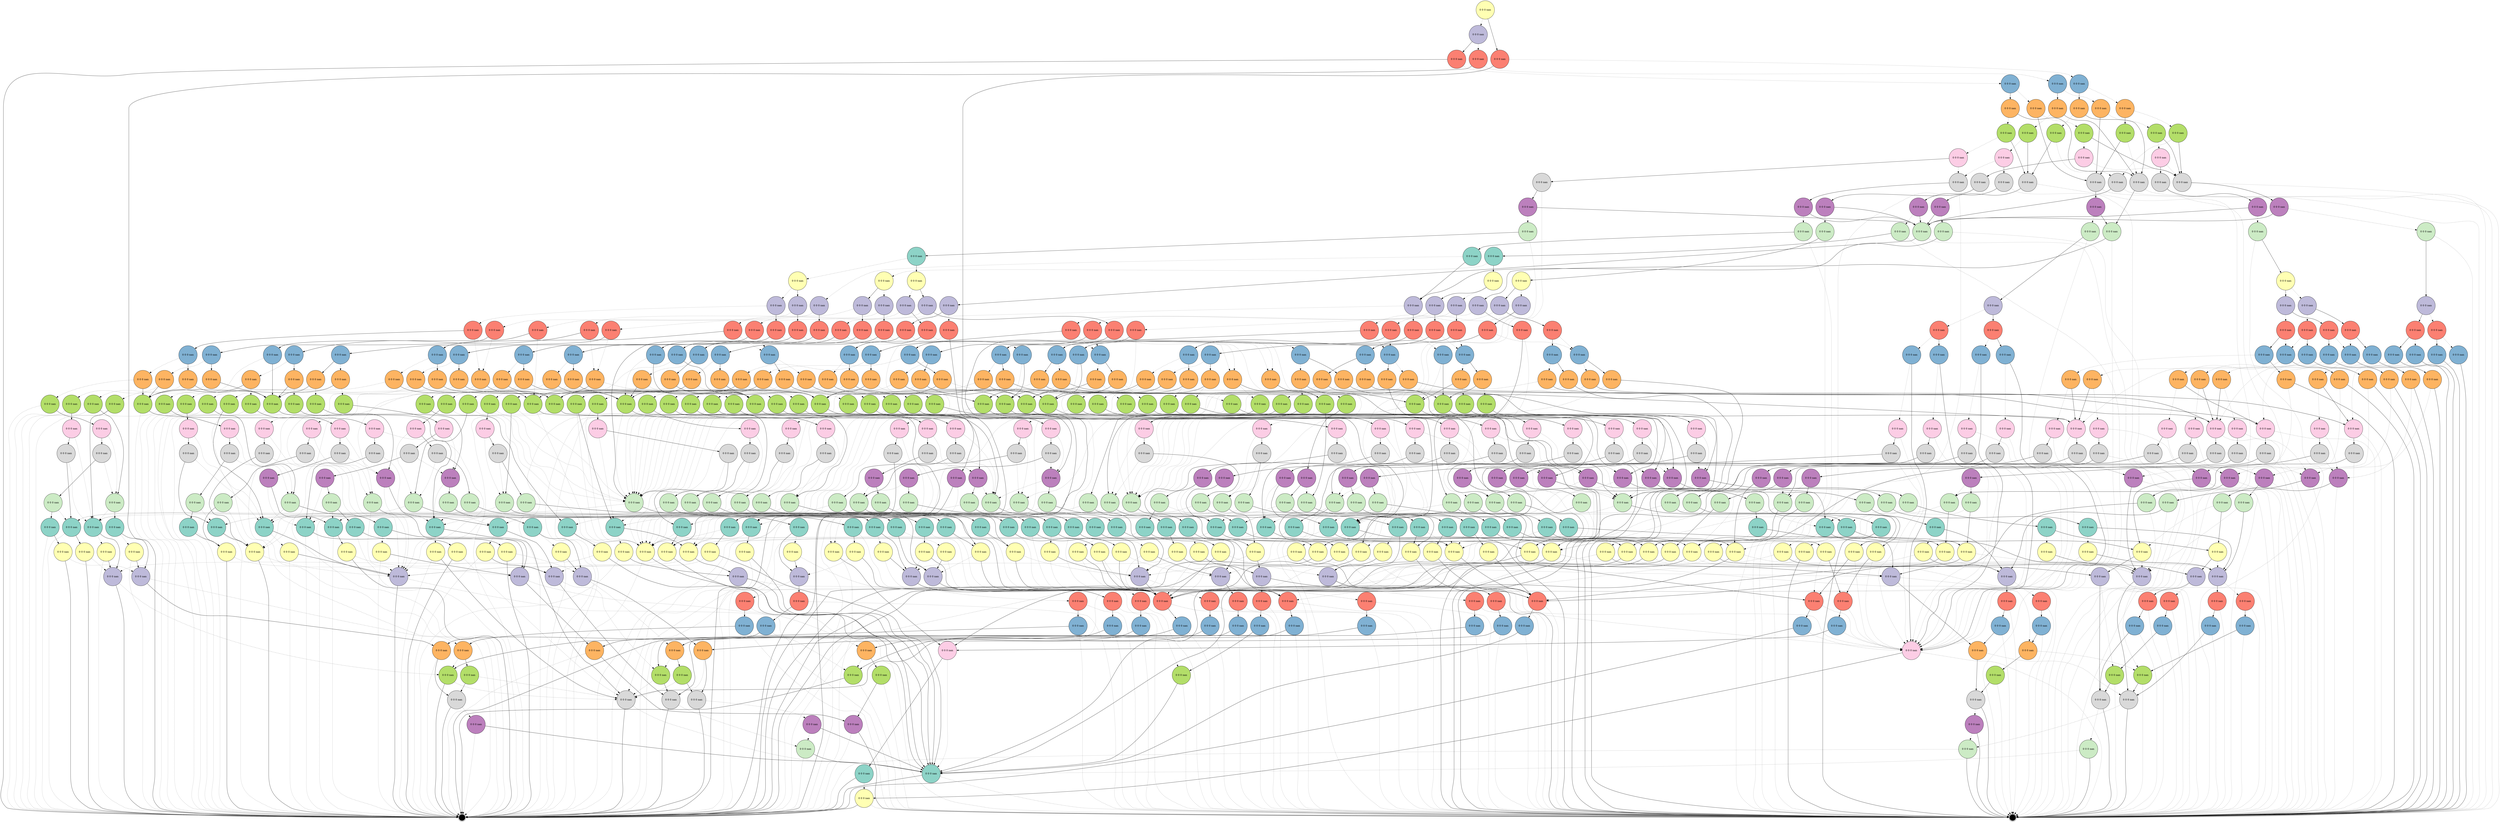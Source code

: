 digraph "" {
		node [colorscheme=set312,
		label="\N",
		shape=circle,
		style=filled
		];
{
graph [rank=same];
350718	[fillcolor=2, label="0 0 0 nan", rank=1];
}
{
graph [rank=same];
350717	[fillcolor=3, label="0 0 0 nan", rank=2];
}
{
graph [rank=same];
350716	[fillcolor=4, label="0 0 0 nan", rank=3];
350142	[fillcolor=4, label="0 0 0 nan", rank=3];
350424	[fillcolor=4, label="0 0 0 nan", rank=3];
}
{
graph [rank=same];
350141	[fillcolor=5, label="0 0 0 nan", rank=4];
350715	[fillcolor=5, label="0 0 0 nan", rank=4];
350423	[fillcolor=5, label="0 0 0 nan", rank=4];
}
{
graph [rank=same];
350714	[fillcolor=6, label="0 0 0 nan", rank=5];
350140	[fillcolor=6, label="0 0 0 nan", rank=5];
350371	[fillcolor=6, label="0 0 0 nan", rank=5];
350093	[fillcolor=6, label="0 0 0 nan", rank=5];
350422	[fillcolor=6, label="0 0 0 nan", rank=5];
350651	[fillcolor=6, label="0 0 0 nan", rank=5];
}
{
graph [rank=same];
350139	[fillcolor=7, label="0 0 0 nan", rank=6];
350092	[fillcolor=7, label="0 0 0 nan", rank=6];
350421	[fillcolor=7, label="0 0 0 nan", rank=6];
350118	[fillcolor=7, label="0 0 0 nan", rank=6];
350650	[fillcolor=7, label="0 0 0 nan", rank=6];
350370	[fillcolor=7, label="0 0 0 nan", rank=6];
350713	[fillcolor=7, label="0 0 0 nan", rank=6];
}
{
graph [rank=same];
350649	[fillcolor=8, label="0 0 0 nan", rank=7];
350420	[fillcolor=8, label="0 0 0 nan", rank=7];
350369	[fillcolor=8, label="0 0 0 nan", rank=7];
350712	[fillcolor=8, label="0 0 0 nan", rank=7];
}
{
graph [rank=same];
350037	[fillcolor=9, label="0 0 0 nan", rank=8];
350368	[fillcolor=9, label="0 0 0 nan", rank=8];
350711	[fillcolor=9, label="0 0 0 nan", rank=8];
350138	[fillcolor=9, label="0 0 0 nan", rank=8];
350117	[fillcolor=9, label="0 0 0 nan", rank=8];
350091	[fillcolor=9, label="0 0 0 nan", rank=8];
350090	[fillcolor=9, label="0 0 0 nan", rank=8];
350648	[fillcolor=9, label="0 0 0 nan", rank=8];
350359	[fillcolor=9, label="0 0 0 nan", rank=8];
350419	[fillcolor=9, label="0 0 0 nan", rank=8];
}
{
graph [rank=same];
350710	[fillcolor=10, label="0 0 0 nan", rank=9];
350367	[fillcolor=10, label="0 0 0 nan", rank=9];
350116	[fillcolor=10, label="0 0 0 nan", rank=9];
350647	[fillcolor=10, label="0 0 0 nan", rank=9];
350358	[fillcolor=10, label="0 0 0 nan", rank=9];
350418	[fillcolor=10, label="0 0 0 nan", rank=9];
350137	[fillcolor=10, label="0 0 0 nan", rank=9];
350089	[fillcolor=10, label="0 0 0 nan", rank=9];
}
{
graph [rank=same];
350357	[fillcolor=11, label="0 0 0 nan", rank=10];
350646	[fillcolor=11, label="0 0 0 nan", rank=10];
350136	[fillcolor=11, label="0 0 0 nan", rank=10];
350709	[fillcolor=11, label="0 0 0 nan", rank=10];
350417	[fillcolor=11, label="0 0 0 nan", rank=10];
350115	[fillcolor=11, label="0 0 0 nan", rank=10];
350049	[fillcolor=11, label="0 0 0 nan", rank=10];
350036	[fillcolor=11, label="0 0 0 nan", rank=10];
350366	[fillcolor=11, label="0 0 0 nan", rank=10];
350088	[fillcolor=11, label="0 0 0 nan", rank=10];
}
{
graph [rank=same];
350645	[fillcolor=1, label="0 0 0 nan", rank=11];
350356	[fillcolor=1, label="0 0 0 nan", rank=11];
350365	[fillcolor=1, label="0 0 0 nan", rank=11];
}
{
graph [rank=same];
350245	[fillcolor=2, label="0 0 0 nan", rank=12];
350708	[fillcolor=2, label="0 0 0 nan", rank=12];
350548	[fillcolor=2, label="0 0 0 nan", rank=12];
350644	[fillcolor=2, label="0 0 0 nan", rank=12];
350355	[fillcolor=2, label="0 0 0 nan", rank=12];
350416	[fillcolor=2, label="0 0 0 nan", rank=12];
}
{
graph [rank=same];
350048	[fillcolor=3, label="0 0 0 nan", rank=13];
350415	[fillcolor=3, label="0 0 0 nan", rank=13];
350503	[fillcolor=3, label="0 0 0 nan", rank=13];
350205	[fillcolor=3, label="0 0 0 nan", rank=13];
350707	[fillcolor=3, label="0 0 0 nan", rank=13];
350114	[fillcolor=3, label="0 0 0 nan", rank=13];
350135	[fillcolor=3, label="0 0 0 nan", rank=13];
350035	[fillcolor=3, label="0 0 0 nan", rank=13];
350398	[fillcolor=3, label="0 0 0 nan", rank=13];
350364	[fillcolor=3, label="0 0 0 nan", rank=13];
350643	[fillcolor=3, label="0 0 0 nan", rank=13];
350686	[fillcolor=3, label="0 0 0 nan", rank=13];
350244	[fillcolor=3, label="0 0 0 nan", rank=13];
350547	[fillcolor=3, label="0 0 0 nan", rank=13];
350599	[fillcolor=3, label="0 0 0 nan", rank=13];
350087	[fillcolor=3, label="0 0 0 nan", rank=13];
350314	[fillcolor=3, label="0 0 0 nan", rank=13];
350354	[fillcolor=3, label="0 0 0 nan", rank=13];
}
{
graph [rank=same];
350529	[fillcolor=4, label="0 0 0 nan", rank=14];
350598	[fillcolor=4, label="0 0 0 nan", rank=14];
350685	[fillcolor=4, label="0 0 0 nan", rank=14];
350047	[fillcolor=4, label="0 0 0 nan", rank=14];
350034	[fillcolor=4, label="0 0 0 nan", rank=14];
350361	[fillcolor=4, label="0 0 0 nan", rank=14];
350353	[fillcolor=4, label="0 0 0 nan", rank=14];
350113	[fillcolor=4, label="0 0 0 nan", rank=14];
350046	[fillcolor=4, label="0 0 0 nan", rank=14];
350134	[fillcolor=4, label="0 0 0 nan", rank=14];
350313	[fillcolor=4, label="0 0 0 nan", rank=14];
350127	[fillcolor=4, label="0 0 0 nan", rank=14];
350033	[fillcolor=4, label="0 0 0 nan", rank=14];
350642	[fillcolor=4, label="0 0 0 nan", rank=14];
350406	[fillcolor=4, label="0 0 0 nan", rank=14];
350189	[fillcolor=4, label="0 0 0 nan", rank=14];
350204	[fillcolor=4, label="0 0 0 nan", rank=14];
350625	[fillcolor=4, label="0 0 0 nan", rank=14];
350483	[fillcolor=4, label="0 0 0 nan", rank=14];
350414	[fillcolor=4, label="0 0 0 nan", rank=14];
350696	[fillcolor=4, label="0 0 0 nan", rank=14];
350706	[fillcolor=4, label="0 0 0 nan", rank=14];
350546	[fillcolor=4, label="0 0 0 nan", rank=14];
350670	[fillcolor=4, label="0 0 0 nan", rank=14];
350502	[fillcolor=4, label="0 0 0 nan", rank=14];
350585	[fillcolor=4, label="0 0 0 nan", rank=14];
350397	[fillcolor=4, label="0 0 0 nan", rank=14];
350298	[fillcolor=4, label="0 0 0 nan", rank=14];
350243	[fillcolor=4, label="0 0 0 nan", rank=14];
350363	[fillcolor=4, label="0 0 0 nan", rank=14];
350075	[fillcolor=4, label="0 0 0 nan", rank=14];
350228	[fillcolor=4, label="0 0 0 nan", rank=14];
350338	[fillcolor=4, label="0 0 0 nan", rank=14];
350386	[fillcolor=4, label="0 0 0 nan", rank=14];
350106	[fillcolor=4, label="0 0 0 nan", rank=14];
350086	[fillcolor=4, label="0 0 0 nan", rank=14];
}
{
graph [rank=same];
350203	[fillcolor=5, label="0 0 0 nan", rank=15];
350641	[fillcolor=5, label="0 0 0 nan", rank=15];
350242	[fillcolor=5, label="0 0 0 nan", rank=15];
350378	[fillcolor=5, label="0 0 0 nan", rank=15];
350396	[fillcolor=5, label="0 0 0 nan", rank=15];
350385	[fillcolor=5, label="0 0 0 nan", rank=15];
350669	[fillcolor=5, label="0 0 0 nan", rank=15];
350112	[fillcolor=5, label="0 0 0 nan", rank=15];
350196	[fillcolor=5, label="0 0 0 nan", rank=15];
350452	[fillcolor=5, label="0 0 0 nan", rank=15];
350705	[fillcolor=5, label="0 0 0 nan", rank=15];
350677	[fillcolor=5, label="0 0 0 nan", rank=15];
350085	[fillcolor=5, label="0 0 0 nan", rank=15];
350188	[fillcolor=5, label="0 0 0 nan", rank=15];
350594	[fillcolor=5, label="0 0 0 nan", rank=15];
350309	[fillcolor=5, label="0 0 0 nan", rank=15];
350122	[fillcolor=5, label="0 0 0 nan", rank=15];
350130	[fillcolor=5, label="0 0 0 nan", rank=15];
350080	[fillcolor=5, label="0 0 0 nan", rank=15];
350501	[fillcolor=5, label="0 0 0 nan", rank=15];
350133	[fillcolor=5, label="0 0 0 nan", rank=15];
350284	[fillcolor=5, label="0 0 0 nan", rank=15];
350360	[fillcolor=5, label="0 0 0 nan", rank=15];
350413	[fillcolor=5, label="0 0 0 nan", rank=15];
350684	[fillcolor=5, label="0 0 0 nan", rank=15];
350362	[fillcolor=5, label="0 0 0 nan", rank=15];
350660	[fillcolor=5, label="0 0 0 nan", rank=15];
350391	[fillcolor=5, label="0 0 0 nan", rank=15];
350227	[fillcolor=5, label="0 0 0 nan", rank=15];
350695	[fillcolor=5, label="0 0 0 nan", rank=15];
350528	[fillcolor=5, label="0 0 0 nan", rank=15];
350105	[fillcolor=5, label="0 0 0 nan", rank=15];
350576	[fillcolor=5, label="0 0 0 nan", rank=15];
350164	[fillcolor=5, label="0 0 0 nan", rank=15];
350109	[fillcolor=5, label="0 0 0 nan", rank=15];
350492	[fillcolor=5, label="0 0 0 nan", rank=15];
350126	[fillcolor=5, label="0 0 0 nan", rank=15];
350074	[fillcolor=5, label="0 0 0 nan", rank=15];
350099	[fillcolor=5, label="0 0 0 nan", rank=15];
350624	[fillcolor=5, label="0 0 0 nan", rank=15];
350337	[fillcolor=5, label="0 0 0 nan", rank=15];
350405	[fillcolor=5, label="0 0 0 nan", rank=15];
350352	[fillcolor=5, label="0 0 0 nan", rank=15];
350064	[fillcolor=5, label="0 0 0 nan", rank=15];
350482	[fillcolor=5, label="0 0 0 nan", rank=15];
350545	[fillcolor=5, label="0 0 0 nan", rank=15];
}
{
graph [rank=same];
350575	[fillcolor=6, label="0 0 0 nan", rank=16];
350219	[fillcolor=6, label="0 0 0 nan", rank=16];
350593	[fillcolor=6, label="0 0 0 nan", rank=16];
350187	[fillcolor=6, label="0 0 0 nan", rank=16];
350336	[fillcolor=6, label="0 0 0 nan", rank=16];
350191	[fillcolor=6, label="0 0 0 nan", rank=16];
350640	[fillcolor=6, label="0 0 0 nan", rank=16];
350694	[fillcolor=6, label="0 0 0 nan", rank=16];
350536	[fillcolor=6, label="0 0 0 nan", rank=16];
350588	[fillcolor=6, label="0 0 0 nan", rank=16];
350544	[fillcolor=6, label="0 0 0 nan", rank=16];
350380	[fillcolor=6, label="0 0 0 nan", rank=16];
350672	[fillcolor=6, label="0 0 0 nan", rank=16];
350195	[fillcolor=6, label="0 0 0 nan", rank=16];
350689	[fillcolor=6, label="0 0 0 nan", rank=16];
350527	[fillcolor=6, label="0 0 0 nan", rank=16];
350154	[fillcolor=6, label="0 0 0 nan", rank=16];
350597	[fillcolor=6, label="0 0 0 nan", rank=16];
350377	[fillcolor=6, label="0 0 0 nan", rank=16];
350584	[fillcolor=6, label="0 0 0 nan", rank=16];
350400	[fillcolor=6, label="0 0 0 nan", rank=16];
350441	[fillcolor=6, label="0 0 0 nan", rank=16];
350471	[fillcolor=6, label="0 0 0 nan", rank=16];
350676	[fillcolor=6, label="0 0 0 nan", rank=16];
350390	[fillcolor=6, label="0 0 0 nan", rank=16];
350404	[fillcolor=6, label="0 0 0 nan", rank=16];
350481	[fillcolor=6, label="0 0 0 nan", rank=16];
350312	[fillcolor=6, label="0 0 0 nan", rank=16];
350373	[fillcolor=6, label="0 0 0 nan", rank=16];
350163	[fillcolor=6, label="0 0 0 nan", rank=16];
350178	[fillcolor=6, label="0 0 0 nan", rank=16];
350384	[fillcolor=6, label="0 0 0 nan", rank=16];
350202	[fillcolor=6, label="0 0 0 nan", rank=16];
350266	[fillcolor=6, label="0 0 0 nan", rank=16];
350198	[fillcolor=6, label="0 0 0 nan", rank=16];
350699	[fillcolor=6, label="0 0 0 nan", rank=16];
350615	[fillcolor=6, label="0 0 0 nan", rank=16];
350668	[fillcolor=6, label="0 0 0 nan", rank=16];
350301	[fillcolor=6, label="0 0 0 nan", rank=16];
350623	[fillcolor=6, label="0 0 0 nan", rank=16];
350387	[fillcolor=6, label="0 0 0 nan", rank=16];
350565	[fillcolor=6, label="0 0 0 nan", rank=16];
350241	[fillcolor=6, label="0 0 0 nan", rank=16];
350704	[fillcolor=6, label="0 0 0 nan", rank=16];
350297	[fillcolor=6, label="0 0 0 nan", rank=16];
350491	[fillcolor=6, label="0 0 0 nan", rank=16];
350234	[fillcolor=6, label="0 0 0 nan", rank=16];
350283	[fillcolor=6, label="0 0 0 nan", rank=16];
350408	[fillcolor=6, label="0 0 0 nan", rank=16];
350329	[fillcolor=6, label="0 0 0 nan", rank=16];
350519	[fillcolor=6, label="0 0 0 nan", rank=16];
350226	[fillcolor=6, label="0 0 0 nan", rank=16];
350654	[fillcolor=6, label="0 0 0 nan", rank=16];
350500	[fillcolor=6, label="0 0 0 nan", rank=16];
350486	[fillcolor=6, label="0 0 0 nan", rank=16];
350351	[fillcolor=6, label="0 0 0 nan", rank=16];
350308	[fillcolor=6, label="0 0 0 nan", rank=16];
350344	[fillcolor=6, label="0 0 0 nan", rank=16];
350663	[fillcolor=6, label="0 0 0 nan", rank=16];
350495	[fillcolor=6, label="0 0 0 nan", rank=16];
350679	[fillcolor=6, label="0 0 0 nan", rank=16];
350659	[fillcolor=6, label="0 0 0 nan", rank=16];
350412	[fillcolor=6, label="0 0 0 nan", rank=16];
350392	[fillcolor=6, label="0 0 0 nan", rank=16];
350683	[fillcolor=6, label="0 0 0 nan", rank=16];
350451	[fillcolor=6, label="0 0 0 nan", rank=16];
350632	[fillcolor=6, label="0 0 0 nan", rank=16];
350395	[fillcolor=6, label="0 0 0 nan", rank=16];
}
{
graph [rank=same];
350225	[fillcolor=7, label="0 0 0 nan", rank=17];
350311	[fillcolor=7, label="0 0 0 nan", rank=17];
350310	[fillcolor=7, label="0 0 0 nan", rank=17];
350440	[fillcolor=7, label="0 0 0 nan", rank=17];
350639	[fillcolor=7, label="0 0 0 nan", rank=17];
350343	[fillcolor=7, label="0 0 0 nan", rank=17];
350307	[fillcolor=7, label="0 0 0 nan", rank=17];
350063	[fillcolor=7, label="0 0 0 nan", rank=17];
350574	[fillcolor=7, label="0 0 0 nan", rank=17];
350470	[fillcolor=7, label="0 0 0 nan", rank=17];
350328	[fillcolor=7, label="0 0 0 nan", rank=17];
350587	[fillcolor=7, label="0 0 0 nan", rank=17];
350197	[fillcolor=7, label="0 0 0 nan", rank=17];
350081	[fillcolor=7, label="0 0 0 nan", rank=17];
350335	[fillcolor=7, label="0 0 0 nan", rank=17];
350073	[fillcolor=7, label="0 0 0 nan", rank=17];
350201	[fillcolor=7, label="0 0 0 nan", rank=17];
350480	[fillcolor=7, label="0 0 0 nan", rank=17];
350622	[fillcolor=7, label="0 0 0 nan", rank=17];
350596	[fillcolor=7, label="0 0 0 nan", rank=17];
350494	[fillcolor=7, label="0 0 0 nan", rank=17];
350290	[fillcolor=7, label="0 0 0 nan", rank=17];
350218	[fillcolor=7, label="0 0 0 nan", rank=17];
350296	[fillcolor=7, label="0 0 0 nan", rank=17];
350631	[fillcolor=7, label="0 0 0 nan", rank=17];
350065	[fillcolor=7, label="0 0 0 nan", rank=17];
350350	[fillcolor=7, label="0 0 0 nan", rank=17];
350190	[fillcolor=7, label="0 0 0 nan", rank=17];
350254	[fillcolor=7, label="0 0 0 nan", rank=17];
350299	[fillcolor=7, label="0 0 0 nan", rank=17];
350084	[fillcolor=7, label="0 0 0 nan", rank=17];
350076	[fillcolor=7, label="0 0 0 nan", rank=17];
350518	[fillcolor=7, label="0 0 0 nan", rank=17];
350499	[fillcolor=7, label="0 0 0 nan", rank=17];
350583	[fillcolor=7, label="0 0 0 nan", rank=17];
350233	[fillcolor=7, label="0 0 0 nan", rank=17];
350055	[fillcolor=7, label="0 0 0 nan", rank=17];
350079	[fillcolor=7, label="0 0 0 nan", rank=17];
350162	[fillcolor=7, label="0 0 0 nan", rank=17];
350490	[fillcolor=7, label="0 0 0 nan", rank=17];
350592	[fillcolor=7, label="0 0 0 nan", rank=17];
350564	[fillcolor=7, label="0 0 0 nan", rank=17];
350304	[fillcolor=7, label="0 0 0 nan", rank=17];
350194	[fillcolor=7, label="0 0 0 nan", rank=17];
350282	[fillcolor=7, label="0 0 0 nan", rank=17];
350485	[fillcolor=7, label="0 0 0 nan", rank=17];
350153	[fillcolor=7, label="0 0 0 nan", rank=17];
350614	[fillcolor=7, label="0 0 0 nan", rank=17];
350186	[fillcolor=7, label="0 0 0 nan", rank=17];
350543	[fillcolor=7, label="0 0 0 nan", rank=17];
350240	[fillcolor=7, label="0 0 0 nan", rank=17];
350177	[fillcolor=7, label="0 0 0 nan", rank=17];
350535	[fillcolor=7, label="0 0 0 nan", rank=17];
350265	[fillcolor=7, label="0 0 0 nan", rank=17];
350450	[fillcolor=7, label="0 0 0 nan", rank=17];
350300	[fillcolor=7, label="0 0 0 nan", rank=17];
350274	[fillcolor=7, label="0 0 0 nan", rank=17];
350526	[fillcolor=7, label="0 0 0 nan", rank=17];
}
{
graph [rank=same];
350693	[fillcolor=8, label="0 0 0 nan", rank=18];
350078	[fillcolor=8, label="0 0 0 nan", rank=18];
350621	[fillcolor=8, label="0 0 0 nan", rank=18];
350281	[fillcolor=8, label="0 0 0 nan", rank=18];
350306	[fillcolor=8, label="0 0 0 nan", rank=18];
350108	[fillcolor=8, label="0 0 0 nan", rank=18];
350161	[fillcolor=8, label="0 0 0 nan", rank=18];
350703	[fillcolor=8, label="0 0 0 nan", rank=18];
350098	[fillcolor=8, label="0 0 0 nan", rank=18];
350083	[fillcolor=8, label="0 0 0 nan", rank=18];
350239	[fillcolor=8, label="0 0 0 nan", rank=18];
350498	[fillcolor=8, label="0 0 0 nan", rank=18];
350479	[fillcolor=8, label="0 0 0 nan", rank=18];
350121	[fillcolor=8, label="0 0 0 nan", rank=18];
350200	[fillcolor=8, label="0 0 0 nan", rank=18];
350411	[fillcolor=8, label="0 0 0 nan", rank=18];
350667	[fillcolor=8, label="0 0 0 nan", rank=18];
350273	[fillcolor=8, label="0 0 0 nan", rank=18];
350334	[fillcolor=8, label="0 0 0 nan", rank=18];
350132	[fillcolor=8, label="0 0 0 nan", rank=18];
350525	[fillcolor=8, label="0 0 0 nan", rank=18];
350193	[fillcolor=8, label="0 0 0 nan", rank=18];
350675	[fillcolor=8, label="0 0 0 nan", rank=18];
350062	[fillcolor=8, label="0 0 0 nan", rank=18];
350682	[fillcolor=8, label="0 0 0 nan", rank=18];
350129	[fillcolor=8, label="0 0 0 nan", rank=18];
350072	[fillcolor=8, label="0 0 0 nan", rank=18];
350224	[fillcolor=8, label="0 0 0 nan", rank=18];
350349	[fillcolor=8, label="0 0 0 nan", rank=18];
350389	[fillcolor=8, label="0 0 0 nan", rank=18];
350638	[fillcolor=8, label="0 0 0 nan", rank=18];
350125	[fillcolor=8, label="0 0 0 nan", rank=18];
350394	[fillcolor=8, label="0 0 0 nan", rank=18];
350376	[fillcolor=8, label="0 0 0 nan", rank=18];
350185	[fillcolor=8, label="0 0 0 nan", rank=18];
350303	[fillcolor=8, label="0 0 0 nan", rank=18];
350403	[fillcolor=8, label="0 0 0 nan", rank=18];
350489	[fillcolor=8, label="0 0 0 nan", rank=18];
350542	[fillcolor=8, label="0 0 0 nan", rank=18];
350383	[fillcolor=8, label="0 0 0 nan", rank=18];
350591	[fillcolor=8, label="0 0 0 nan", rank=18];
350104	[fillcolor=8, label="0 0 0 nan", rank=18];
350658	[fillcolor=8, label="0 0 0 nan", rank=18];
350573	[fillcolor=8, label="0 0 0 nan", rank=18];
350111	[fillcolor=8, label="0 0 0 nan", rank=18];
350449	[fillcolor=8, label="0 0 0 nan", rank=18];
}
{
graph [rank=same];
350184	[fillcolor=9, label="0 0 0 nan", rank=19];
350272	[fillcolor=9, label="0 0 0 nan", rank=19];
350071	[fillcolor=9, label="0 0 0 nan", rank=19];
350082	[fillcolor=9, label="0 0 0 nan", rank=19];
350192	[fillcolor=9, label="0 0 0 nan", rank=19];
350702	[fillcolor=9, label="0 0 0 nan", rank=19];
350223	[fillcolor=9, label="0 0 0 nan", rank=19];
350674	[fillcolor=9, label="0 0 0 nan", rank=19];
350388	[fillcolor=9, label="0 0 0 nan", rank=19];
350238	[fillcolor=9, label="0 0 0 nan", rank=19];
350077	[fillcolor=9, label="0 0 0 nan", rank=19];
350333	[fillcolor=9, label="0 0 0 nan", rank=19];
350131	[fillcolor=9, label="0 0 0 nan", rank=19];
350402	[fillcolor=9, label="0 0 0 nan", rank=19];
350382	[fillcolor=9, label="0 0 0 nan", rank=19];
350541	[fillcolor=9, label="0 0 0 nan", rank=19];
350103	[fillcolor=9, label="0 0 0 nan", rank=19];
350302	[fillcolor=9, label="0 0 0 nan", rank=19];
350061	[fillcolor=9, label="0 0 0 nan", rank=19];
350107	[fillcolor=9, label="0 0 0 nan", rank=19];
350410	[fillcolor=9, label="0 0 0 nan", rank=19];
350305	[fillcolor=9, label="0 0 0 nan", rank=19];
350448	[fillcolor=9, label="0 0 0 nan", rank=19];
350692	[fillcolor=9, label="0 0 0 nan", rank=19];
350199	[fillcolor=9, label="0 0 0 nan", rank=19];
350124	[fillcolor=9, label="0 0 0 nan", rank=19];
350393	[fillcolor=9, label="0 0 0 nan", rank=19];
350524	[fillcolor=9, label="0 0 0 nan", rank=19];
350097	[fillcolor=9, label="0 0 0 nan", rank=19];
350681	[fillcolor=9, label="0 0 0 nan", rank=19];
350375	[fillcolor=9, label="0 0 0 nan", rank=19];
350488	[fillcolor=9, label="0 0 0 nan", rank=19];
350128	[fillcolor=9, label="0 0 0 nan", rank=19];
350657	[fillcolor=9, label="0 0 0 nan", rank=19];
350572	[fillcolor=9, label="0 0 0 nan", rank=19];
350160	[fillcolor=9, label="0 0 0 nan", rank=19];
350620	[fillcolor=9, label="0 0 0 nan", rank=19];
350497	[fillcolor=9, label="0 0 0 nan", rank=19];
350590	[fillcolor=9, label="0 0 0 nan", rank=19];
350666	[fillcolor=9, label="0 0 0 nan", rank=19];
350348	[fillcolor=9, label="0 0 0 nan", rank=19];
350110	[fillcolor=9, label="0 0 0 nan", rank=19];
350280	[fillcolor=9, label="0 0 0 nan", rank=19];
350637	[fillcolor=9, label="0 0 0 nan", rank=19];
350120	[fillcolor=9, label="0 0 0 nan", rank=19];
350478	[fillcolor=9, label="0 0 0 nan", rank=19];
}
{
graph [rank=same];
350653	[fillcolor=10, label="0 0 0 nan", rank=20];
350678	[fillcolor=10, label="0 0 0 nan", rank=20];
350534	[fillcolor=10, label="0 0 0 nan", rank=20];
350582	[fillcolor=10, label="0 0 0 nan", rank=20];
350662	[fillcolor=10, label="0 0 0 nan", rank=20];
350656	[fillcolor=10, label="0 0 0 nan", rank=20];
350586	[fillcolor=10, label="0 0 0 nan", rank=20];
350688	[fillcolor=10, label="0 0 0 nan", rank=20];
350595	[fillcolor=10, label="0 0 0 nan", rank=20];
350630	[fillcolor=10, label="0 0 0 nan", rank=20];
350487	[fillcolor=10, label="0 0 0 nan", rank=20];
350571	[fillcolor=10, label="0 0 0 nan", rank=20];
350540	[fillcolor=10, label="0 0 0 nan", rank=20];
350484	[fillcolor=10, label="0 0 0 nan", rank=20];
350698	[fillcolor=10, label="0 0 0 nan", rank=20];
350493	[fillcolor=10, label="0 0 0 nan", rank=20];
350665	[fillcolor=10, label="0 0 0 nan", rank=20];
350613	[fillcolor=10, label="0 0 0 nan", rank=20];
350523	[fillcolor=10, label="0 0 0 nan", rank=20];
350447	[fillcolor=10, label="0 0 0 nan", rank=20];
350477	[fillcolor=10, label="0 0 0 nan", rank=20];
350563	[fillcolor=10, label="0 0 0 nan", rank=20];
350673	[fillcolor=10, label="0 0 0 nan", rank=20];
350671	[fillcolor=10, label="0 0 0 nan", rank=20];
350517	[fillcolor=10, label="0 0 0 nan", rank=20];
350469	[fillcolor=10, label="0 0 0 nan", rank=20];
350439	[fillcolor=10, label="0 0 0 nan", rank=20];
350636	[fillcolor=10, label="0 0 0 nan", rank=20];
350680	[fillcolor=10, label="0 0 0 nan", rank=20];
350701	[fillcolor=10, label="0 0 0 nan", rank=20];
350496	[fillcolor=10, label="0 0 0 nan", rank=20];
350589	[fillcolor=10, label="0 0 0 nan", rank=20];
350619	[fillcolor=10, label="0 0 0 nan", rank=20];
350691	[fillcolor=10, label="0 0 0 nan", rank=20];
}
{
graph [rank=same];
350468	[fillcolor=11, label="0 0 0 nan", rank=21];
350407	[fillcolor=11, label="0 0 0 nan", rank=21];
350697	[fillcolor=11, label="0 0 0 nan", rank=21];
350159	[fillcolor=11, label="0 0 0 nan", rank=21];
350119	[fillcolor=11, label="0 0 0 nan", rank=21];
350379	[fillcolor=11, label="0 0 0 nan", rank=21];
350271	[fillcolor=11, label="0 0 0 nan", rank=21];
350102	[fillcolor=11, label="0 0 0 nan", rank=21];
350570	[fillcolor=11, label="0 0 0 nan", rank=21];
350381	[fillcolor=11, label="0 0 0 nan", rank=21];
350374	[fillcolor=11, label="0 0 0 nan", rank=21];
350635	[fillcolor=11, label="0 0 0 nan", rank=21];
350618	[fillcolor=11, label="0 0 0 nan", rank=21];
350687	[fillcolor=11, label="0 0 0 nan", rank=21];
350096	[fillcolor=11, label="0 0 0 nan", rank=21];
350661	[fillcolor=11, label="0 0 0 nan", rank=21];
350045	[fillcolor=11, label="0 0 0 nan", rank=21];
350152	[fillcolor=11, label="0 0 0 nan", rank=21];
350446	[fillcolor=11, label="0 0 0 nan", rank=21];
350342	[fillcolor=11, label="0 0 0 nan", rank=21];
350232	[fillcolor=11, label="0 0 0 nan", rank=21];
350176	[fillcolor=11, label="0 0 0 nan", rank=21];
350409	[fillcolor=11, label="0 0 0 nan", rank=21];
350690	[fillcolor=11, label="0 0 0 nan", rank=21];
350123	[fillcolor=11, label="0 0 0 nan", rank=21];
350476	[fillcolor=11, label="0 0 0 nan", rank=21];
350237	[fillcolor=11, label="0 0 0 nan", rank=21];
350295	[fillcolor=11, label="0 0 0 nan", rank=21];
350279	[fillcolor=11, label="0 0 0 nan", rank=21];
350629	[fillcolor=11, label="0 0 0 nan", rank=21];
350054	[fillcolor=11, label="0 0 0 nan", rank=21];
350024	[fillcolor=11, label="0 0 0 nan", rank=21];
350562	[fillcolor=11, label="0 0 0 nan", rank=21];
350438	[fillcolor=11, label="0 0 0 nan", rank=21];
350183	[fillcolor=11, label="0 0 0 nan", rank=21];
350581	[fillcolor=11, label="0 0 0 nan", rank=21];
350332	[fillcolor=11, label="0 0 0 nan", rank=21];
350347	[fillcolor=11, label="0 0 0 nan", rank=21];
350070	[fillcolor=11, label="0 0 0 nan", rank=21];
350060	[fillcolor=11, label="0 0 0 nan", rank=21];
350217	[fillcolor=11, label="0 0 0 nan", rank=21];
350664	[fillcolor=11, label="0 0 0 nan", rank=21];
350222	[fillcolor=11, label="0 0 0 nan", rank=21];
350399	[fillcolor=11, label="0 0 0 nan", rank=21];
350700	[fillcolor=11, label="0 0 0 nan", rank=21];
350372	[fillcolor=11, label="0 0 0 nan", rank=21];
350612	[fillcolor=11, label="0 0 0 nan", rank=21];
350516	[fillcolor=11, label="0 0 0 nan", rank=21];
350522	[fillcolor=11, label="0 0 0 nan", rank=21];
350652	[fillcolor=11, label="0 0 0 nan", rank=21];
350264	[fillcolor=11, label="0 0 0 nan", rank=21];
350040	[fillcolor=11, label="0 0 0 nan", rank=21];
350253	[fillcolor=11, label="0 0 0 nan", rank=21];
350655	[fillcolor=11, label="0 0 0 nan", rank=21];
350401	[fillcolor=11, label="0 0 0 nan", rank=21];
350289	[fillcolor=11, label="0 0 0 nan", rank=21];
350539	[fillcolor=11, label="0 0 0 nan", rank=21];
350032	[fillcolor=11, label="0 0 0 nan", rank=21];
350327	[fillcolor=11, label="0 0 0 nan", rank=21];
350533	[fillcolor=11, label="0 0 0 nan", rank=21];
}
{
graph [rank=same];
350057	[fillcolor=1, label="0 0 0 nan", rank=22];
350252	[fillcolor=1, label="0 0 0 nan", rank=22];
350443	[fillcolor=1, label="0 0 0 nan", rank=22];
350331	[fillcolor=1, label="0 0 0 nan", rank=22];
350292	[fillcolor=1, label="0 0 0 nan", rank=22];
350463	[fillcolor=1, label="0 0 0 nan", rank=22];
350475	[fillcolor=1, label="0 0 0 nan", rank=22];
350270	[fillcolor=1, label="0 0 0 nan", rank=22];
350532	[fillcolor=1, label="0 0 0 nan", rank=22];
350067	[fillcolor=1, label="0 0 0 nan", rank=22];
350569	[fillcolor=1, label="0 0 0 nan", rank=22];
350346	[fillcolor=1, label="0 0 0 nan", rank=22];
350628	[fillcolor=1, label="0 0 0 nan", rank=22];
350341	[fillcolor=1, label="0 0 0 nan", rank=22];
350558	[fillcolor=1, label="0 0 0 nan", rank=22];
350053	[fillcolor=1, label="0 0 0 nan", rank=22];
350617	[fillcolor=1, label="0 0 0 nan", rank=22];
350634	[fillcolor=1, label="0 0 0 nan", rank=22];
350521	[fillcolor=1, label="0 0 0 nan", rank=22];
350278	[fillcolor=1, label="0 0 0 nan", rank=22];
350216	[fillcolor=1, label="0 0 0 nan", rank=22];
350561	[fillcolor=1, label="0 0 0 nan", rank=22];
350051	[fillcolor=1, label="0 0 0 nan", rank=22];
350171	[fillcolor=1, label="0 0 0 nan", rank=22];
350294	[fillcolor=1, label="0 0 0 nan", rank=22];
350326	[fillcolor=1, label="0 0 0 nan", rank=22];
350467	[fillcolor=1, label="0 0 0 nan", rank=22];
350231	[fillcolor=1, label="0 0 0 nan", rank=22];
350578	[fillcolor=1, label="0 0 0 nan", rank=22];
350221	[fillcolor=1, label="0 0 0 nan", rank=22];
350515	[fillcolor=1, label="0 0 0 nan", rank=22];
350156	[fillcolor=1, label="0 0 0 nan", rank=22];
350580	[fillcolor=1, label="0 0 0 nan", rank=22];
350151	[fillcolor=1, label="0 0 0 nan", rank=22];
350445	[fillcolor=1, label="0 0 0 nan", rank=22];
350250	[fillcolor=1, label="0 0 0 nan", rank=22];
350263	[fillcolor=1, label="0 0 0 nan", rank=22];
350180	[fillcolor=1, label="0 0 0 nan", rank=22];
350158	[fillcolor=1, label="0 0 0 nan", rank=22];
350276	[fillcolor=1, label="0 0 0 nan", rank=22];
350059	[fillcolor=1, label="0 0 0 nan", rank=22];
350286	[fillcolor=1, label="0 0 0 nan", rank=22];
350069	[fillcolor=1, label="0 0 0 nan", rank=22];
350611	[fillcolor=1, label="0 0 0 nan", rank=22];
350538	[fillcolor=1, label="0 0 0 nan", rank=22];
350288	[fillcolor=1, label="0 0 0 nan", rank=22];
350148	[fillcolor=1, label="0 0 0 nan", rank=22];
350260	[fillcolor=1, label="0 0 0 nan", rank=22];
350268	[fillcolor=1, label="0 0 0 nan", rank=22];
350567	[fillcolor=1, label="0 0 0 nan", rank=22];
350236	[fillcolor=1, label="0 0 0 nan", rank=22];
350437	[fillcolor=1, label="0 0 0 nan", rank=22];
350434	[fillcolor=1, label="0 0 0 nan", rank=22];
350175	[fillcolor=1, label="0 0 0 nan", rank=22];
350182	[fillcolor=1, label="0 0 0 nan", rank=22];
350473	[fillcolor=1, label="0 0 0 nan", rank=22];
}
{
graph [rank=same];
350251	[fillcolor=2, label="0 0 0 nan", rank=23];
350056	[fillcolor=2, label="0 0 0 nan", rank=23];
350267	[fillcolor=2, label="0 0 0 nan", rank=23];
350169	[fillcolor=2, label="0 0 0 nan", rank=23];
350616	[fillcolor=2, label="0 0 0 nan", rank=23];
350633	[fillcolor=2, label="0 0 0 nan", rank=23];
350466	[fillcolor=2, label="0 0 0 nan", rank=23];
350444	[fillcolor=2, label="0 0 0 nan", rank=23];
350155	[fillcolor=2, label="0 0 0 nan", rank=23];
350474	[fillcolor=2, label="0 0 0 nan", rank=23];
350293	[fillcolor=2, label="0 0 0 nan", rank=23];
350100	[fillcolor=2, label="0 0 0 nan", rank=23];
350531	[fillcolor=2, label="0 0 0 nan", rank=23];
350557	[fillcolor=2, label="0 0 0 nan", rank=23];
350181	[fillcolor=2, label="0 0 0 nan", rank=23];
350101	[fillcolor=2, label="0 0 0 nan", rank=23];
350610	[fillcolor=2, label="0 0 0 nan", rank=23];
350577	[fillcolor=2, label="0 0 0 nan", rank=23];
350259	[fillcolor=2, label="0 0 0 nan", rank=23];
350520	[fillcolor=2, label="0 0 0 nan", rank=23];
350287	[fillcolor=2, label="0 0 0 nan", rank=23];
350269	[fillcolor=2, label="0 0 0 nan", rank=23];
350179	[fillcolor=2, label="0 0 0 nan", rank=23];
350157	[fillcolor=2, label="0 0 0 nan", rank=23];
350052	[fillcolor=2, label="0 0 0 nan", rank=23];
350345	[fillcolor=2, label="0 0 0 nan", rank=23];
350433	[fillcolor=2, label="0 0 0 nan", rank=23];
350627	[fillcolor=2, label="0 0 0 nan", rank=23];
350170	[fillcolor=2, label="0 0 0 nan", rank=23];
350514	[fillcolor=2, label="0 0 0 nan", rank=23];
350044	[fillcolor=2, label="0 0 0 nan", rank=23];
350030	[fillcolor=2, label="0 0 0 nan", rank=23];
350043	[fillcolor=2, label="0 0 0 nan", rank=23];
350050	[fillcolor=2, label="0 0 0 nan", rank=23];
350275	[fillcolor=2, label="0 0 0 nan", rank=23];
350566	[fillcolor=2, label="0 0 0 nan", rank=23];
350579	[fillcolor=2, label="0 0 0 nan", rank=23];
350215	[fillcolor=2, label="0 0 0 nan", rank=23];
350094	[fillcolor=2, label="0 0 0 nan", rank=23];
350277	[fillcolor=2, label="0 0 0 nan", rank=23];
350150	[fillcolor=2, label="0 0 0 nan", rank=23];
350174	[fillcolor=2, label="0 0 0 nan", rank=23];
350249	[fillcolor=2, label="0 0 0 nan", rank=23];
350340	[fillcolor=2, label="0 0 0 nan", rank=23];
350173	[fillcolor=2, label="0 0 0 nan", rank=23];
350147	[fillcolor=2, label="0 0 0 nan", rank=23];
350291	[fillcolor=2, label="0 0 0 nan", rank=23];
350442	[fillcolor=2, label="0 0 0 nan", rank=23];
350462	[fillcolor=2, label="0 0 0 nan", rank=23];
350068	[fillcolor=2, label="0 0 0 nan", rank=23];
350031	[fillcolor=2, label="0 0 0 nan", rank=23];
350262	[fillcolor=2, label="0 0 0 nan", rank=23];
350472	[fillcolor=2, label="0 0 0 nan", rank=23];
350058	[fillcolor=2, label="0 0 0 nan", rank=23];
350285	[fillcolor=2, label="0 0 0 nan", rank=23];
350461	[fillcolor=2, label="0 0 0 nan", rank=23];
350220	[fillcolor=2, label="0 0 0 nan", rank=23];
350230	[fillcolor=2, label="0 0 0 nan", rank=23];
350330	[fillcolor=2, label="0 0 0 nan", rank=23];
350568	[fillcolor=2, label="0 0 0 nan", rank=23];
350066	[fillcolor=2, label="0 0 0 nan", rank=23];
350560	[fillcolor=2, label="0 0 0 nan", rank=23];
350095	[fillcolor=2, label="0 0 0 nan", rank=23];
350235	[fillcolor=2, label="0 0 0 nan", rank=23];
350537	[fillcolor=2, label="0 0 0 nan", rank=23];
350325	[fillcolor=2, label="0 0 0 nan", rank=23];
350465	[fillcolor=2, label="0 0 0 nan", rank=23];
350436	[fillcolor=2, label="0 0 0 nan", rank=23];
}
{
graph [rank=same];
350464	[fillcolor=3, label="0 0 0 nan", rank=24];
350324	[fillcolor=3, label="0 0 0 nan", rank=24];
350435	[fillcolor=3, label="0 0 0 nan", rank=24];
350168	[fillcolor=3, label="0 0 0 nan", rank=24];
350556	[fillcolor=3, label="0 0 0 nan", rank=24];
350339	[fillcolor=3, label="0 0 0 nan", rank=24];
350258	[fillcolor=3, label="0 0 0 nan", rank=24];
350214	[fillcolor=3, label="0 0 0 nan", rank=24];
350530	[fillcolor=3, label="0 0 0 nan", rank=24];
350261	[fillcolor=3, label="0 0 0 nan", rank=24];
350609	[fillcolor=3, label="0 0 0 nan", rank=24];
350149	[fillcolor=3, label="0 0 0 nan", rank=24];
350626	[fillcolor=3, label="0 0 0 nan", rank=24];
350559	[fillcolor=3, label="0 0 0 nan", rank=24];
350432	[fillcolor=3, label="0 0 0 nan", rank=24];
350229	[fillcolor=3, label="0 0 0 nan", rank=24];
350172	[fillcolor=3, label="0 0 0 nan", rank=24];
350146	[fillcolor=3, label="0 0 0 nan", rank=24];
350513	[fillcolor=3, label="0 0 0 nan", rank=24];
350460	[fillcolor=3, label="0 0 0 nan", rank=24];
}
{
graph [rank=same];
350608	[fillcolor=4, label="0 0 0 nan", rank=25];
350456	[fillcolor=4, label="0 0 0 nan", rank=25];
350552	[fillcolor=4, label="0 0 0 nan", rank=25];
350459	[fillcolor=4, label="0 0 0 nan", rank=25];
350555	[fillcolor=4, label="0 0 0 nan", rank=25];
350604	[fillcolor=4, label="0 0 0 nan", rank=25];
350145	[fillcolor=4, label="0 0 0 nan", rank=25];
350023	[fillcolor=4, label="0 0 0 nan", rank=25];
350512	[fillcolor=4, label="0 0 0 nan", rank=25];
350319	[fillcolor=4, label="0 0 0 nan", rank=25];
350508	[fillcolor=4, label="0 0 0 nan", rank=25];
350323	[fillcolor=4, label="0 0 0 nan", rank=25];
350209	[fillcolor=4, label="0 0 0 nan", rank=25];
350029	[fillcolor=4, label="0 0 0 nan", rank=25];
350042	[fillcolor=4, label="0 0 0 nan", rank=25];
350167	[fillcolor=4, label="0 0 0 nan", rank=25];
350213	[fillcolor=4, label="0 0 0 nan", rank=25];
350039	[fillcolor=4, label="0 0 0 nan", rank=25];
350428	[fillcolor=4, label="0 0 0 nan", rank=25];
350248	[fillcolor=4, label="0 0 0 nan", rank=25];
350431	[fillcolor=4, label="0 0 0 nan", rank=25];
350257	[fillcolor=4, label="0 0 0 nan", rank=25];
}
{
graph [rank=same];
350607	[fillcolor=5, label="0 0 0 nan", rank=26];
350022	[fillcolor=5, label="0 0 0 nan", rank=26];
350318	[fillcolor=5, label="0 0 0 nan", rank=26];
350554	[fillcolor=5, label="0 0 0 nan", rank=26];
350430	[fillcolor=5, label="0 0 0 nan", rank=26];
350458	[fillcolor=5, label="0 0 0 nan", rank=26];
350041	[fillcolor=5, label="0 0 0 nan", rank=26];
350247	[fillcolor=5, label="0 0 0 nan", rank=26];
350322	[fillcolor=5, label="0 0 0 nan", rank=26];
350256	[fillcolor=5, label="0 0 0 nan", rank=26];
350144	[fillcolor=5, label="0 0 0 nan", rank=26];
350028	[fillcolor=5, label="0 0 0 nan", rank=26];
350212	[fillcolor=5, label="0 0 0 nan", rank=26];
350511	[fillcolor=5, label="0 0 0 nan", rank=26];
350455	[fillcolor=5, label="0 0 0 nan", rank=26];
350551	[fillcolor=5, label="0 0 0 nan", rank=26];
350166	[fillcolor=5, label="0 0 0 nan", rank=26];
350507	[fillcolor=5, label="0 0 0 nan", rank=26];
350427	[fillcolor=5, label="0 0 0 nan", rank=26];
350603	[fillcolor=5, label="0 0 0 nan", rank=26];
350208	[fillcolor=5, label="0 0 0 nan", rank=26];
350038	[fillcolor=5, label="0 0 0 nan", rank=26];
}
{
graph [rank=same];
350506	[fillcolor=6, label="0 0 0 nan", rank=27];
350207	[fillcolor=6, label="0 0 0 nan", rank=27];
350317	[fillcolor=6, label="0 0 0 nan", rank=27];
350510	[fillcolor=6, label="0 0 0 nan", rank=27];
350602	[fillcolor=6, label="0 0 0 nan", rank=27];
350211	[fillcolor=6, label="0 0 0 nan", rank=27];
350321	[fillcolor=6, label="0 0 0 nan", rank=27];
350606	[fillcolor=6, label="0 0 0 nan", rank=27];
}
{
graph [rank=same];
350320	[fillcolor=7, label="0 0 0 nan", rank=28];
350255	[fillcolor=7, label="0 0 0 nan", rank=28];
350429	[fillcolor=7, label="0 0 0 nan", rank=28];
350210	[fillcolor=7, label="0 0 0 nan", rank=28];
350509	[fillcolor=7, label="0 0 0 nan", rank=28];
350165	[fillcolor=7, label="0 0 0 nan", rank=28];
350457	[fillcolor=7, label="0 0 0 nan", rank=28];
350553	[fillcolor=7, label="0 0 0 nan", rank=28];
350605	[fillcolor=7, label="0 0 0 nan", rank=28];
350143	[fillcolor=7, label="0 0 0 nan", rank=28];
}
{
graph [rank=same];
350021	[fillcolor=8, label="0 0 0 nan", rank=29];
350027	[fillcolor=8, label="0 0 0 nan", rank=29];
}
{
graph [rank=same];
350505	[fillcolor=9, label="0 0 0 nan", rank=30];
350601	[fillcolor=9, label="0 0 0 nan", rank=30];
350454	[fillcolor=9, label="0 0 0 nan", rank=30];
350316	[fillcolor=9, label="0 0 0 nan", rank=30];
350246	[fillcolor=9, label="0 0 0 nan", rank=30];
350550	[fillcolor=9, label="0 0 0 nan", rank=30];
350426	[fillcolor=9, label="0 0 0 nan", rank=30];
}
{
graph [rank=same];
350206	[fillcolor=10, label="0 0 0 nan", rank=31];
350315	[fillcolor=10, label="0 0 0 nan", rank=31];
350504	[fillcolor=10, label="0 0 0 nan", rank=31];
350600	[fillcolor=10, label="0 0 0 nan", rank=31];
}
{
graph [rank=same];
350549	[fillcolor=11, label="0 0 0 nan", rank=32];
350425	[fillcolor=11, label="0 0 0 nan", rank=32];
350453	[fillcolor=11, label="0 0 0 nan", rank=32];
}
{
graph [rank=same];
350025	[fillcolor=1, label="0 0 0 nan", rank=33];
350026	[fillcolor=1, label="0 0 0 nan", rank=33];
}
{
graph [rank=same];
350020	[fillcolor=2, label="0 0 0 nan", rank=34];
}
0	 [fillcolor=White, label=F, rank=None, shape=doublecircle];
1	 [fillcolor=White, label=T, rank=None, shape=doublecircle];
350449 -> 350439 		[style=dotted];
350449 -> 350448
350526 -> 350040 		[style=dotted];
350526 -> 350525
350478 -> 350469 		[style=dotted];
350478 -> 350477
350545 -> 350544 		[style=dotted];
350545 -> 350536
350533 -> 350437 		[style=dotted];
350533 -> 350532
350473 -> 350043 		[style=dotted];
350473 -> 350472
350436 -> 1 		[style=dotted];
350436 -> 350435
350182 -> 350044 		[style=dotted];
350182 -> 350181
350460 -> 350459 		[style=dotted];
350460 -> 350456
350274 -> 350040 		[style=dotted];
350274 -> 350273
350651 -> 350650 		[style=dotted];
350651 -> 350037
350482 -> 350481 		[style=dotted];
350482 -> 350471
350606 -> 350553 		[style=dotted];
350606 -> 350605
350426 -> 350425 		[style=dotted];
350426 -> 0
350327 -> 350263 		[style=dotted];
350327 -> 350326
350175 -> 350174 		[style=dotted];
350175 -> 350173
350089 -> 350088 		[style=dotted];
350089 -> 350049
350424 -> 350423 		[style=dotted];
350424 -> 1
350038 -> 0 		[style=dotted];
350038 -> 1
350032 -> 350031 		[style=dotted];
350032 -> 350030
350691 -> 350119 		[style=dotted];
350691 -> 350690
350086 -> 350085 		[style=dotted];
350086 -> 350080
350064 -> 350063 		[style=dotted];
350064 -> 350055
350465 -> 350435 		[style=dotted];
350465 -> 350464
350434 -> 350433 		[style=dotted];
350434 -> 350432
350619 -> 350271 		[style=dotted];
350619 -> 350618
350120 -> 0 		[style=dotted];
350120 -> 350119
350088 -> 0 		[style=dotted];
350088 -> 350087
350637 -> 350630 		[style=dotted];
350637 -> 350636
350589 -> 350270 		[style=dotted];
350589 -> 350569
350354 -> 350353 		[style=dotted];
350354 -> 350338
350352 -> 350351 		[style=dotted];
350352 -> 350344
350111 -> 350021 		[style=dotted];
350111 -> 350110
350325 -> 350039 		[style=dotted];
350325 -> 350324
350106 -> 350105 		[style=dotted];
350106 -> 350099
350386 -> 350385 		[style=dotted];
350386 -> 350378
350280 -> 350264 		[style=dotted];
350280 -> 350279
350300 -> 1 		[style=dotted];
350300 -> 350263
350314 -> 350313 		[style=dotted];
350314 -> 350298
350537 -> 350530 		[style=dotted];
350537 -> 1
350087 -> 350086 		[style=dotted];
350087 -> 350075
350437 -> 350436 		[style=dotted];
350437 -> 350435
350395 -> 350394 		[style=dotted];
350395 -> 350132
350257 -> 0 		[style=dotted];
350257 -> 350256
350338 -> 350297 		[style=dotted];
350338 -> 350337
350713 -> 350712 		[style=dotted];
350713 -> 350138
350110 -> 350021 		[style=dotted];
350110 -> 350101
350236 -> 1 		[style=dotted];
350236 -> 350235
350550 -> 350549 		[style=dotted];
350550 -> 1
350599 -> 350598 		[style=dotted];
350599 -> 350585
350496 -> 350069 		[style=dotted];
350496 -> 350475
350513 -> 350512 		[style=dotted];
350513 -> 350508
350547 -> 350546 		[style=dotted];
350547 -> 350529
350539 -> 350445 		[style=dotted];
350539 -> 350538
350450 -> 350040 		[style=dotted];
350450 -> 350449
350419 -> 0 		[style=dotted];
350419 -> 350418
350228 -> 350188 		[style=dotted];
350228 -> 350227
350632 -> 350631 		[style=dotted];
350632 -> 350299
350451 -> 350450 		[style=dotted];
350451 -> 350063
350348 -> 350342 		[style=dotted];
350348 -> 350347
350701 -> 350058 		[style=dotted];
350701 -> 350700
350405 -> 350404 		[style=dotted];
350405 -> 350400
350321 -> 350255 		[style=dotted];
350321 -> 350320
350680 -> 350068 		[style=dotted];
350680 -> 350474
350573 -> 350563 		[style=dotted];
350573 -> 350572
350567 -> 350039 		[style=dotted];
350567 -> 350566
350235 -> 350229 		[style=dotted];
350235 -> 1
350268 -> 350039 		[style=dotted];
350268 -> 350267
350075 -> 350074 		[style=dotted];
350075 -> 350064
350363 -> 350310 		[style=dotted];
350363 -> 350362
350095 -> 350021 		[style=dotted];
350095 -> 1
350666 -> 350662 		[style=dotted];
350666 -> 350665
350289 -> 350288 		[style=dotted];
350289 -> 350286
350265 -> 350040 		[style=dotted];
350265 -> 350264
350560 -> 1 		[style=dotted];
350560 -> 350559
350244 -> 350243 		[style=dotted];
350244 -> 350228
350066 -> 0 		[style=dotted];
350066 -> 350042
350535 -> 1 		[style=dotted];
350535 -> 350534
350636 -> 350270 		[style=dotted];
350636 -> 350635
350590 -> 350586 		[style=dotted];
350590 -> 350589
350439 -> 350054 		[style=dotted];
350439 -> 350438
350337 -> 350336 		[style=dotted];
350337 -> 350329
350146 -> 350145 		[style=dotted];
350146 -> 350039
350624 -> 350623 		[style=dotted];
350624 -> 350615
350137 -> 350136 		[style=dotted];
350137 -> 350049
350712 -> 350138 		[style=dotted];
350712 -> 350711
350416 -> 350415 		[style=dotted];
350416 -> 350398
350260 -> 350259 		[style=dotted];
350260 -> 350258
350401 -> 350157 		[style=dotted];
350401 -> 350220
350658 -> 350653 		[style=dotted];
350658 -> 350657
350497 -> 350493 		[style=dotted];
350497 -> 350496
350620 -> 350613 		[style=dotted];
350620 -> 350619
350177 -> 350045 		[style=dotted];
350177 -> 350176
350683 -> 350682 		[style=dotted];
350683 -> 350132
350143 -> 0 		[style=dotted];
350143 -> 1
350240 -> 1 		[style=dotted];
350240 -> 350239
350568 -> 350559 		[style=dotted];
350568 -> 1
350431 -> 0 		[style=dotted];
350431 -> 350430
350392 -> 350173 		[style=dotted];
350392 -> 0
350686 -> 350685 		[style=dotted];
350686 -> 350670
350243 -> 350203 		[style=dotted];
350243 -> 350242
350172 -> 350165 		[style=dotted];
350172 -> 350026
350655 -> 350444 		[style=dotted];
350655 -> 350442
350543 -> 1 		[style=dotted];
350543 -> 350542
350453 -> 350026 		[style=dotted];
350453 -> 0
350330 -> 350324 		[style=dotted];
350330 -> 350039
350229 -> 350211 		[style=dotted];
350229 -> 350207
350208 -> 0 		[style=dotted];
350208 -> 350207
350099 -> 350098 		[style=dotted];
350099 -> 350021
350412 -> 350411 		[style=dotted];
350412 -> 350129
350643 -> 350642 		[style=dotted];
350643 -> 350625
350230 -> 1 		[style=dotted];
350230 -> 350229
350659 -> 350658 		[style=dotted];
350659 -> 350121
350364 -> 350363 		[style=dotted];
350364 -> 350361
350074 -> 350073 		[style=dotted];
350074 -> 350065
350186 -> 350045 		[style=dotted];
350186 -> 350185
350148 -> 350147 		[style=dotted];
350148 -> 350146
350126 -> 350125 		[style=dotted];
350126 -> 0
350253 -> 350252 		[style=dotted];
350253 -> 350250
350355 -> 350354 		[style=dotted];
350355 -> 350314
350298 -> 350297 		[style=dotted];
350298 -> 350284
350288 -> 350044 		[style=dotted];
350288 -> 350287
350220 -> 350214 		[style=dotted];
350220 -> 350039
350211 -> 350143 		[style=dotted];
350211 -> 350210
350538 -> 1 		[style=dotted];
350538 -> 350537
350040 -> 1 		[style=dotted];
350040 -> 350039
350160 -> 350152 		[style=dotted];
350160 -> 350159
350572 -> 350563 		[style=dotted];
350572 -> 350571
350679 -> 350678 		[style=dotted];
350679 -> 0
350611 -> 350610 		[style=dotted];
350611 -> 350609
350717 -> 350716 		[style=dotted];
350717 -> 350424
350614 -> 350040 		[style=dotted];
350614 -> 350613
350605 -> 350246 		[style=dotted];
350605 -> 350601
350603 -> 0 		[style=dotted];
350603 -> 350602
350495 -> 350494 		[style=dotted];
350495 -> 350081
350397 -> 350396 		[style=dotted];
350397 -> 350391
350104 -> 350021 		[style=dotted];
350104 -> 350103
350591 -> 350586 		[style=dotted];
350591 -> 350590
350264 -> 350263 		[style=dotted];
350264 -> 350260
350383 -> 350379 		[style=dotted];
350383 -> 350382
350461 -> 350432 		[style=dotted];
350461 -> 350460
350427 -> 0 		[style=dotted];
350427 -> 350426
350652 -> 350435 		[style=dotted];
350652 -> 350432
350585 -> 350584 		[style=dotted];
350585 -> 350576
350663 -> 350662 		[style=dotted];
350663 -> 0
350644 -> 350643 		[style=dotted];
350644 -> 350599
350492 -> 350491 		[style=dotted];
350492 -> 350486
350109 -> 350108 		[style=dotted];
350109 -> 350021
350069 -> 350044 		[style=dotted];
350069 -> 350068
350164 -> 350163 		[style=dotted];
350164 -> 350154
350344 -> 350343 		[style=dotted];
350344 -> 350299
350522 -> 350445 		[style=dotted];
350522 -> 350521
350516 -> 350437 		[style=dotted];
350516 -> 350515
350308 -> 350307 		[style=dotted];
350308 -> 350304
350657 -> 350653 		[style=dotted];
350657 -> 350656
350351 -> 350350 		[style=dotted];
350351 -> 350304
350542 -> 350534 		[style=dotted];
350542 -> 350541
350469 -> 350054 		[style=dotted];
350469 -> 350468
350153 -> 350040 		[style=dotted];
350153 -> 350152
350612 -> 350561 		[style=dotted];
350612 -> 350611
350286 -> 350043 		[style=dotted];
350286 -> 350285
350285 -> 350248 		[style=dotted];
350285 -> 350042
350059 -> 1 		[style=dotted];
350059 -> 350058
350489 -> 350484 		[style=dotted];
350489 -> 350488
350359 -> 0 		[style=dotted];
350359 -> 350358
350403 -> 350399 		[style=dotted];
350403 -> 350402
350425 -> 1 		[style=dotted];
350425 -> 0
350372 -> 350149 		[style=dotted];
350372 -> 350146
350507 -> 0 		[style=dotted];
350507 -> 350506
350517 -> 350054 		[style=dotted];
350517 -> 350516
350486 -> 350485 		[style=dotted];
350486 -> 350076
350246 -> 350026 		[style=dotted];
350246 -> 1
350128 -> 0 		[style=dotted];
350128 -> 350058
350058 -> 0 		[style=dotted];
350058 -> 1
350700 -> 350444 		[style=dotted];
350700 -> 350537
350576 -> 350575 		[style=dotted];
350576 -> 350565
350276 -> 350039 		[style=dotted];
350276 -> 350275
350488 -> 350484 		[style=dotted];
350488 -> 350487
350500 -> 350499 		[style=dotted];
350500 -> 350084
350399 -> 350149 		[style=dotted];
350399 -> 350214
350375 -> 350372 		[style=dotted];
350375 -> 350374
350158 -> 1 		[style=dotted];
350158 -> 350157
350654 -> 350653 		[style=dotted];
350654 -> 0
350502 -> 350501 		[style=dotted];
350502 -> 350492
350226 -> 350225 		[style=dotted];
350226 -> 350063
350026 -> 0 		[style=dotted];
350026 -> 1
350671 -> 0 		[style=dotted];
350671 -> 350435
350105 -> 350104 		[style=dotted];
350105 -> 350021
350673 -> 350058 		[style=dotted];
350673 -> 350444
350485 -> 1 		[style=dotted];
350485 -> 350484
350602 -> 350550 		[style=dotted];
350602 -> 350601
350519 -> 350518 		[style=dotted];
350519 -> 350055
350553 -> 350246 		[style=dotted];
350553 -> 350550
350472 -> 350432 		[style=dotted];
350472 -> 350042
350418 -> 350417 		[style=dotted];
350418 -> 350049
350329 -> 350328 		[style=dotted];
350329 -> 350254
350020 -> 0 		[style=dotted];
350020 -> 1
350316 -> 350315 		[style=dotted];
350316 -> 1
350303 -> 350252 		[style=dotted];
350303 -> 350302
350670 -> 350669 		[style=dotted];
350670 -> 350660
350648 -> 0 		[style=dotted];
350648 -> 350647
350282 -> 350040 		[style=dotted];
350282 -> 350281
350185 -> 350176 		[style=dotted];
350185 -> 350184
350528 -> 350527 		[style=dotted];
350528 -> 350519
350222 -> 350158 		[style=dotted];
350222 -> 350221
350194 -> 1 		[style=dotted];
350194 -> 350193
350180 -> 350043 		[style=dotted];
350180 -> 350179
350358 -> 350357 		[style=dotted];
350358 -> 350049
350263 -> 350262 		[style=dotted];
350263 -> 350261
350408 -> 350407 		[style=dotted];
350408 -> 0
350376 -> 350372 		[style=dotted];
350376 -> 350375
350546 -> 350501 		[style=dotted];
350546 -> 350545
350394 -> 350173 		[style=dotted];
350394 -> 350393
350248 -> 0 		[style=dotted];
350248 -> 350247
350664 -> 350474 		[style=dotted];
350664 -> 350472
350428 -> 0 		[style=dotted];
350428 -> 350427
350262 -> 1 		[style=dotted];
350262 -> 350261
350250 -> 350249 		[style=dotted];
350250 -> 350248
350125 -> 0 		[style=dotted];
350125 -> 350124
350398 -> 350397 		[style=dotted];
350398 -> 350386
350283 -> 350282 		[style=dotted];
350283 -> 350274
350548 -> 350547 		[style=dotted];
350548 -> 350503
350445 -> 1 		[style=dotted];
350445 -> 350444
350304 -> 1 		[style=dotted];
350304 -> 350303
350564 -> 350040 		[style=dotted];
350564 -> 350563
350234 -> 350233 		[style=dotted];
350234 -> 350076
350217 -> 350151 		[style=dotted];
350217 -> 350216
350151 -> 350150 		[style=dotted];
350151 -> 350149
350647 -> 350646 		[style=dotted];
350647 -> 350049
350491 -> 350490 		[style=dotted];
350491 -> 350079
350563 -> 350253 		[style=dotted];
350563 -> 350562
350477 -> 350070 		[style=dotted];
350477 -> 350476
350166 -> 0 		[style=dotted];
350166 -> 350165
350031 -> 1 		[style=dotted];
350031 -> 350027
350638 -> 350630 		[style=dotted];
350638 -> 350637
350389 -> 350149 		[style=dotted];
350389 -> 350388
350297 -> 350296 		[style=dotted];
350297 -> 350290
350370 -> 350369 		[style=dotted];
350370 -> 350090
350366 -> 0 		[style=dotted];
350366 -> 350365
350457 -> 0 		[style=dotted];
350457 -> 350454
350704 -> 350703 		[style=dotted];
350704 -> 350129
350068 -> 0 		[style=dotted];
350068 -> 350026
350580 -> 350044 		[style=dotted];
350580 -> 350579
350454 -> 350453 		[style=dotted];
350454 -> 0
350036 -> 350021 		[style=dotted];
350036 -> 350035
350708 -> 350707 		[style=dotted];
350708 -> 350686
350156 -> 350039 		[style=dotted];
350156 -> 350155
350600 -> 350549 		[style=dotted];
350600 -> 350026
350551 -> 0 		[style=dotted];
350551 -> 350550
350515 -> 350514 		[style=dotted];
350515 -> 350513
350241 -> 350240 		[style=dotted];
350241 -> 350079
350060 -> 350059 		[style=dotted];
350060 -> 350057
350447 -> 350060 		[style=dotted];
350447 -> 350446
350592 -> 1 		[style=dotted];
350592 -> 350591
350090 -> 0 		[style=dotted];
350090 -> 350089
350504 -> 350425 		[style=dotted];
350504 -> 0
350706 -> 350684 		[style=dotted];
350706 -> 350705
350462 -> 350039 		[style=dotted];
350462 -> 350460
350027 -> 350026 		[style=dotted];
350027 -> 350025
350718 -> 350717 		[style=dotted];
350718 -> 350142
350565 -> 350564 		[style=dotted];
350565 -> 350254
350490 -> 1 		[style=dotted];
350490 -> 350489
350070 -> 350069 		[style=dotted];
350070 -> 350067
350696 -> 350669 		[style=dotted];
350696 -> 350695
350432 -> 350431 		[style=dotted];
350432 -> 350428
350349 -> 350342 		[style=dotted];
350349 -> 350348
350523 -> 350060 		[style=dotted];
350523 -> 350522
350162 -> 350040 		[style=dotted];
350162 -> 350161
350387 -> 350149 		[style=dotted];
350387 -> 0
350347 -> 350278 		[style=dotted];
350347 -> 350346
350332 -> 350278 		[style=dotted];
350332 -> 350331
350224 -> 350217 		[style=dotted];
350224 -> 350223
350581 -> 350580 		[style=dotted];
350581 -> 350578
350455 -> 0 		[style=dotted];
350455 -> 350454
350623 -> 350622 		[style=dotted];
350623 -> 350274
350301 -> 350300 		[style=dotted];
350301 -> 350299
350072 -> 350054 		[style=dotted];
350072 -> 350071
350681 -> 350678 		[style=dotted];
350681 -> 350680
350183 -> 350182 		[style=dotted];
350183 -> 350180
350442 -> 350432 		[style=dotted];
350442 -> 350039
350438 -> 350437 		[style=dotted];
350438 -> 350434
350668 -> 350667 		[style=dotted];
350668 -> 350125
350423 -> 350422 		[style=dotted];
350423 -> 350371
350097 -> 350021 		[style=dotted];
350097 -> 350096
350091 -> 0 		[style=dotted];
350091 -> 350049
350079 -> 1 		[style=dotted];
350079 -> 350078
350695 -> 350694 		[style=dotted];
350695 -> 350689
350524 -> 350517 		[style=dotted];
350524 -> 350523
350511 -> 0 		[style=dotted];
350511 -> 350510
350117 -> 0 		[style=dotted];
350117 -> 350116
350055 -> 350040 		[style=dotted];
350055 -> 350054
350615 -> 350614 		[style=dotted];
350615 -> 350254
350562 -> 350561 		[style=dotted];
350562 -> 350558
350393 -> 350173 		[style=dotted];
350393 -> 350181
350024 -> 1 		[style=dotted];
350024 -> 350023
350116 -> 350115 		[style=dotted];
350116 -> 350036
350291 -> 350258 		[style=dotted];
350291 -> 350042
350227 -> 350226 		[style=dotted];
350227 -> 350219
350221 -> 350039 		[style=dotted];
350221 -> 350220
350391 -> 350390 		[style=dotted];
350391 -> 350387
350233 -> 1 		[style=dotted];
350233 -> 350232
350142 -> 350141 		[style=dotted];
350142 -> 1
350039 -> 0 		[style=dotted];
350039 -> 350038
350583 -> 350045 		[style=dotted];
350583 -> 350582
350422 -> 350421 		[style=dotted];
350422 -> 350117
350124 -> 0 		[style=dotted];
350124 -> 350123
350129 -> 0 		[style=dotted];
350129 -> 350128
350660 -> 350659 		[style=dotted];
350660 -> 350654
350559 -> 350553 		[style=dotted];
350559 -> 350550
350035 -> 350034 		[style=dotted];
350035 -> 350033
350362 -> 350304 		[style=dotted];
350362 -> 350299
350212 -> 0 		[style=dotted];
350212 -> 350211
350699 -> 350698 		[style=dotted];
350699 -> 0
350213 -> 0 		[style=dotted];
350213 -> 350212
350054 -> 350053 		[style=dotted];
350054 -> 350051
350499 -> 350044 		[style=dotted];
350499 -> 350498
350629 -> 350561 		[style=dotted];
350629 -> 350628
350165 -> 0 		[style=dotted];
350165 -> 350026
350613 -> 350253 		[style=dotted];
350613 -> 350612
350135 -> 350134 		[style=dotted];
350135 -> 350127
350682 -> 350678 		[style=dotted];
350682 -> 350681
350414 -> 350396 		[style=dotted];
350414 -> 350413
350365 -> 350364 		[style=dotted];
350365 -> 350087
350198 -> 350197 		[style=dotted];
350198 -> 350081
350138 -> 0 		[style=dotted];
350138 -> 350137
350266 -> 350265 		[style=dotted];
350266 -> 350254
350167 -> 0 		[style=dotted];
350167 -> 350166
350518 -> 350040 		[style=dotted];
350518 -> 350517
350076 -> 1 		[style=dotted];
350076 -> 350053
350279 -> 350278 		[style=dotted];
350279 -> 350276
350483 -> 350482 		[style=dotted];
350483 -> 350452
350684 -> 350683 		[style=dotted];
350684 -> 350679
350665 -> 350123 		[style=dotted];
350665 -> 350664
350578 -> 350043 		[style=dotted];
350578 -> 350577
350295 -> 350294 		[style=dotted];
350295 -> 350292
350202 -> 350201 		[style=dotted];
350202 -> 350084
350147 -> 350039 		[style=dotted];
350147 -> 350146
350601 -> 350600 		[style=dotted];
350601 -> 1
350384 -> 350383 		[style=dotted];
350384 -> 350125
350173 -> 350149 		[style=dotted];
350173 -> 350172
350413 -> 350412 		[style=dotted];
350413 -> 350408
350493 -> 350053 		[style=dotted];
350493 -> 350467
350237 -> 350158 		[style=dotted];
350237 -> 350236
350062 -> 350054 		[style=dotted];
350062 -> 350061
350093 -> 350092 		[style=dotted];
350093 -> 350037
350625 -> 350584 		[style=dotted];
350625 -> 350624
350675 -> 350671 		[style=dotted];
350675 -> 350674
350715 -> 350714 		[style=dotted];
350715 -> 350651
350476 -> 350475 		[style=dotted];
350476 -> 350473
350340 -> 1 		[style=dotted];
350340 -> 350339
350193 -> 350151 		[style=dotted];
350193 -> 350192
350042 -> 0 		[style=dotted];
350042 -> 350041
350626 -> 350606 		[style=dotted];
350626 -> 350602
350525 -> 350517 		[style=dotted];
350525 -> 350524
350249 -> 350039 		[style=dotted];
350249 -> 350248
350231 -> 350230 		[style=dotted];
350231 -> 350229
350467 -> 350466 		[style=dotted];
350467 -> 350465
350174 -> 1 		[style=dotted];
350174 -> 350172
350132 -> 0 		[style=dotted];
350132 -> 350131
350698 -> 0 		[style=dotted];
350698 -> 350697
350199 -> 350175 		[style=dotted];
350199 -> 350182
350028 -> 350021 		[style=dotted];
350028 -> 350027
350149 -> 350143 		[style=dotted];
350149 -> 1
350360 -> 350274 		[style=dotted];
350360 -> 350254
350609 -> 350608 		[style=dotted];
350609 -> 350604
350326 -> 350325 		[style=dotted];
350326 -> 350324
350284 -> 350283 		[style=dotted];
350284 -> 350266
350123 -> 350068 		[style=dotted];
350123 -> 350066
350692 -> 350688 		[style=dotted];
350692 -> 350691
350204 -> 350203 		[style=dotted];
350204 -> 350196
350150 -> 1 		[style=dotted];
350150 -> 350149
350261 -> 350255 		[style=dotted];
350261 -> 1
350294 -> 350044 		[style=dotted];
350294 -> 350293
350049 -> 0 		[style=dotted];
350049 -> 350048
350171 -> 350170 		[style=dotted];
350171 -> 350169
350133 -> 350132 		[style=dotted];
350133 -> 0
350114 -> 350113 		[style=dotted];
350114 -> 350106
350189 -> 350188 		[style=dotted];
350189 -> 350164
350051 -> 350050 		[style=dotted];
350051 -> 0
350650 -> 350649 		[style=dotted];
350650 -> 350090
350277 -> 350261 		[style=dotted];
350277 -> 1
350094 -> 350021 		[style=dotted];
350094 -> 350023
350178 -> 350177 		[style=dotted];
350178 -> 350065
350406 -> 350385 		[style=dotted];
350406 -> 350405
350215 -> 350039 		[style=dotted];
350215 -> 350214
350163 -> 350162 		[style=dotted];
350163 -> 350063
350334 -> 350327 		[style=dotted];
350334 -> 350333
350642 -> 350597 		[style=dotted];
350642 -> 350641
350579 -> 350559 		[style=dotted];
350579 -> 350026
350484 -> 350053 		[style=dotted];
350484 -> 350437
350566 -> 350556 		[style=dotted];
350566 -> 350039
350501 -> 350500 		[style=dotted];
350501 -> 350495
350273 -> 350253 		[style=dotted];
350273 -> 350272
350540 -> 350059 		[style=dotted];
350540 -> 350539
350690 -> 350444 		[style=dotted];
350690 -> 350520
350371 -> 350370 		[style=dotted];
350371 -> 350037
350561 -> 350560 		[style=dotted];
350561 -> 350559
350530 -> 350510 		[style=dotted];
350530 -> 350506
350373 -> 350372 		[style=dotted];
350373 -> 0
350312 -> 350311 		[style=dotted];
350312 -> 350310
350448 -> 350439 		[style=dotted];
350448 -> 350447
350115 -> 350021 		[style=dotted];
350115 -> 350114
350667 -> 350662 		[style=dotted];
350667 -> 350666
350509 -> 0 		[style=dotted];
350509 -> 350505
350409 -> 350157 		[style=dotted];
350409 -> 350235
350216 -> 350215 		[style=dotted];
350216 -> 350214
350305 -> 350263 		[style=dotted];
350305 -> 350278
350707 -> 350706 		[style=dotted];
350707 -> 350696
350245 -> 350244 		[style=dotted];
350245 -> 350205
350275 -> 350258 		[style=dotted];
350275 -> 350039
350176 -> 350175 		[style=dotted];
350176 -> 350171
350084 -> 350044 		[style=dotted];
350084 -> 350083
350033 -> 350032 		[style=dotted];
350033 -> 350024
350410 -> 350407 		[style=dotted];
350410 -> 350409
350232 -> 350151 		[style=dotted];
350232 -> 350231
350050 -> 350039 		[style=dotted];
350050 -> 0
350571 -> 350271 		[style=dotted];
350571 -> 350570
350299 -> 1 		[style=dotted];
350299 -> 350252
350254 -> 350040 		[style=dotted];
350254 -> 350253
350029 -> 350021 		[style=dotted];
350029 -> 350028
350190 -> 1 		[style=dotted];
350190 -> 350151
350209 -> 0 		[style=dotted];
350209 -> 350208
350481 -> 350480 		[style=dotted];
350481 -> 350073
350411 -> 350407 		[style=dotted];
350411 -> 350410
350278 -> 1 		[style=dotted];
350278 -> 350277
350025 -> 350020 		[style=dotted];
350025 -> 1
350350 -> 1 		[style=dotted];
350350 -> 350349
350118 -> 350037 		[style=dotted];
350118 -> 350117
350107 -> 350021 		[style=dotted];
350107 -> 350095
350080 -> 350079 		[style=dotted];
350080 -> 350076
350210 -> 0 		[style=dotted];
350210 -> 350206
350043 -> 350039 		[style=dotted];
350043 -> 350042
350200 -> 350175 		[style=dotted];
350200 -> 350199
350144 -> 0 		[style=dotted];
350144 -> 350143
350130 -> 350129 		[style=dotted];
350130 -> 0
350127 -> 350126 		[style=dotted];
350127 -> 350122
350065 -> 350045 		[style=dotted];
350065 -> 350054
350030 -> 350023 		[style=dotted];
350030 -> 350029
350044 -> 1 		[style=dotted];
350044 -> 350026
350631 -> 1 		[style=dotted];
350631 -> 350630
350296 -> 350045 		[style=dotted];
350296 -> 350295
350487 -> 350059 		[style=dotted];
350487 -> 350445
350061 -> 350054 		[style=dotted];
350061 -> 350060
350256 -> 0 		[style=dotted];
350256 -> 350255
350313 -> 350312 		[style=dotted];
350313 -> 350309
350218 -> 350040 		[style=dotted];
350218 -> 350217
350521 -> 350039 		[style=dotted];
350521 -> 350520
350634 -> 1 		[style=dotted];
350634 -> 350633
350121 -> 0 		[style=dotted];
350121 -> 350120
350342 -> 350263 		[style=dotted];
350342 -> 350341
350404 -> 350403 		[style=dotted];
350404 -> 350121
350417 -> 0 		[style=dotted];
350417 -> 350416
350323 -> 0 		[style=dotted];
350323 -> 350322
350021 -> 0 		[style=dotted];
350021 -> 350020
350479 -> 350469 		[style=dotted];
350479 -> 350478
350390 -> 350389 		[style=dotted];
350390 -> 350129
350140 -> 350139 		[style=dotted];
350140 -> 350118
350369 -> 350368 		[style=dotted];
350369 -> 350359
350122 -> 350121 		[style=dotted];
350122 -> 0
350446 -> 350445 		[style=dotted];
350446 -> 350443
350214 -> 350213 		[style=dotted];
350214 -> 350209
350676 -> 350675 		[style=dotted];
350676 -> 350129
350498 -> 350493 		[style=dotted];
350498 -> 350497
350290 -> 350045 		[style=dotted];
350290 -> 350289
350239 -> 350232 		[style=dotted];
350239 -> 350238
350617 -> 350039 		[style=dotted];
350617 -> 350616
350315 -> 1 		[style=dotted];
350315 -> 350026
350309 -> 350308 		[style=dotted];
350309 -> 350301
350152 -> 350151 		[style=dotted];
350152 -> 350148
350053 -> 350052 		[style=dotted];
350053 -> 0
350045 -> 350044 		[style=dotted];
350045 -> 350043
350258 -> 350257 		[style=dotted];
350258 -> 350039
350471 -> 350470 		[style=dotted];
350471 -> 350065
350594 -> 350593 		[style=dotted];
350594 -> 350588
350661 -> 350465 		[style=dotted];
350661 -> 350461
350188 -> 350187 		[style=dotted];
350188 -> 350178
350096 -> 350095 		[style=dotted];
350096 -> 350094
350716 -> 350715 		[style=dotted];
350716 -> 1
350429 -> 0 		[style=dotted];
350429 -> 350426
350302 -> 350252 		[style=dotted];
350302 -> 350270
350255 -> 350246 		[style=dotted];
350255 -> 1
350494 -> 350044 		[style=dotted];
350494 -> 350493
350339 -> 350321 		[style=dotted];
350339 -> 350317
350630 -> 350252 		[style=dotted];
350630 -> 350629
350687 -> 350435 		[style=dotted];
350687 -> 350513
350083 -> 350053 		[style=dotted];
350083 -> 350082
350356 -> 350355 		[style=dotted];
350356 -> 350245
350514 -> 350039 		[style=dotted];
350514 -> 350513
350441 -> 350440 		[style=dotted];
350441 -> 350055
350170 -> 350039 		[style=dotted];
350170 -> 350168
350596 -> 350044 		[style=dotted];
350596 -> 350595
350627 -> 1 		[style=dotted];
350627 -> 350626
350622 -> 350040 		[style=dotted];
350622 -> 350621
350480 -> 350045 		[style=dotted];
350480 -> 350479
350322 -> 0 		[style=dotted];
350322 -> 350321
350558 -> 350557 		[style=dotted];
350558 -> 350556
350433 -> 350039 		[style=dotted];
350433 -> 350432
350103 -> 350021 		[style=dotted];
350103 -> 350102
350714 -> 350713 		[style=dotted];
350714 -> 350117
350508 -> 0 		[style=dotted];
350508 -> 350507
350319 -> 0 		[style=dotted];
350319 -> 350318
350512 -> 0 		[style=dotted];
350512 -> 350511
350618 -> 350569 		[style=dotted];
350618 -> 350617
350595 -> 350288 		[style=dotted];
350595 -> 350580
350341 -> 350340 		[style=dotted];
350341 -> 350339
350320 -> 350246 		[style=dotted];
350320 -> 350316
350628 -> 350627 		[style=dotted];
350628 -> 350626
350400 -> 350399 		[style=dotted];
350400 -> 0
350346 -> 1 		[style=dotted];
350346 -> 350345
350201 -> 350044 		[style=dotted];
350201 -> 350200
350541 -> 350534 		[style=dotted];
350541 -> 350540
350382 -> 350379 		[style=dotted];
350382 -> 350381
350635 -> 350569 		[style=dotted];
350635 -> 350634
350402 -> 350399 		[style=dotted];
350402 -> 350401
350073 -> 350045 		[style=dotted];
350073 -> 350072
350023 -> 350021 		[style=dotted];
350023 -> 350022
350584 -> 350583 		[style=dotted];
350584 -> 350290
350335 -> 350040 		[style=dotted];
350335 -> 350334
350556 -> 350555 		[style=dotted];
350556 -> 350552
350247 -> 0 		[style=dotted];
350247 -> 350246
350041 -> 0 		[style=dotted];
350041 -> 350026
350377 -> 350376 		[style=dotted];
350377 -> 350121
350374 -> 350157 		[style=dotted];
350374 -> 350155
350381 -> 350181 		[style=dotted];
350381 -> 350179
350145 -> 0 		[style=dotted];
350145 -> 350144
350085 -> 350084 		[style=dotted];
350085 -> 350081
350597 -> 350596 		[style=dotted];
350597 -> 350310
350421 -> 350420 		[style=dotted];
350421 -> 350138
350081 -> 350044 		[style=dotted];
350081 -> 350053
350205 -> 350204 		[style=dotted];
350205 -> 350189
350206 -> 1 		[style=dotted];
350206 -> 0
350458 -> 0 		[style=dotted];
350458 -> 350457
350197 -> 350044 		[style=dotted];
350197 -> 350175
350134 -> 350133 		[style=dotted];
350134 -> 350130
350345 -> 350339 		[style=dotted];
350345 -> 1
350154 -> 350153 		[style=dotted];
350154 -> 350055
350052 -> 1 		[style=dotted];
350052 -> 0
350569 -> 1 		[style=dotted];
350569 -> 350568
350527 -> 350526 		[style=dotted];
350527 -> 350063
350570 -> 350569 		[style=dotted];
350570 -> 350567
350046 -> 350045 		[style=dotted];
350046 -> 350040
350367 -> 350366 		[style=dotted];
350367 -> 350049
350102 -> 350101 		[style=dotted];
350102 -> 350100
350157 -> 350149 		[style=dotted];
350157 -> 1
350131 -> 0 		[style=dotted];
350131 -> 350068
350677 -> 350676 		[style=dotted];
350677 -> 350672
350067 -> 350043 		[style=dotted];
350067 -> 350066
350179 -> 350146 		[style=dotted];
350179 -> 350042
350532 -> 350531 		[style=dotted];
350532 -> 350530
350333 -> 350327 		[style=dotted];
350333 -> 350332
350269 -> 350246 		[style=dotted];
350269 -> 1
350587 -> 1 		[style=dotted];
350587 -> 350586
350430 -> 0 		[style=dotted];
350430 -> 350429
350688 -> 0 		[style=dotted];
350688 -> 350687
350287 -> 350246 		[style=dotted];
350287 -> 350026
350520 -> 350513 		[style=dotted];
350520 -> 350039
350503 -> 350502 		[style=dotted];
350503 -> 350483
350271 -> 350270 		[style=dotted];
350271 -> 350268
350379 -> 350173 		[style=dotted];
350379 -> 350169
350328 -> 350040 		[style=dotted];
350328 -> 350327
350113 -> 350112 		[style=dotted];
350113 -> 350109
350510 -> 350429 		[style=dotted];
350510 -> 350509
350098 -> 350021 		[style=dotted];
350098 -> 350097
350709 -> 0 		[style=dotted];
350709 -> 350708
350703 -> 350698 		[style=dotted];
350703 -> 350702
350161 -> 350152 		[style=dotted];
350161 -> 350160
350470 -> 350045 		[style=dotted];
350470 -> 350469
350645 -> 350644 		[style=dotted];
350645 -> 350548
350604 -> 0 		[style=dotted];
350604 -> 350603
350554 -> 0 		[style=dotted];
350554 -> 350553
350317 -> 1 		[style=dotted];
350317 -> 350316
350259 -> 350039 		[style=dotted];
350259 -> 350258
350077 -> 350053 		[style=dotted];
350077 -> 350059
350689 -> 350688 		[style=dotted];
350689 -> 0
350270 -> 1 		[style=dotted];
350270 -> 350269
350555 -> 0 		[style=dotted];
350555 -> 350554
350574 -> 350040 		[style=dotted];
350574 -> 350573
350195 -> 350194 		[style=dotted];
350195 -> 350079
350063 -> 350040 		[style=dotted];
350063 -> 350062
350586 -> 350252 		[style=dotted];
350586 -> 350561
350656 -> 350119 		[style=dotted];
350656 -> 350655
350136 -> 0 		[style=dotted];
350136 -> 350135
350672 -> 350671 		[style=dotted];
350672 -> 0
350705 -> 350704 		[style=dotted];
350705 -> 350699
350577 -> 350556 		[style=dotted];
350577 -> 350042
350459 -> 0 		[style=dotted];
350459 -> 350458
350238 -> 350232 		[style=dotted];
350238 -> 350237
350168 -> 350167 		[style=dotted];
350168 -> 350042
350610 -> 350039 		[style=dotted];
350610 -> 350609
350475 -> 350044 		[style=dotted];
350475 -> 350474
350435 -> 350429 		[style=dotted];
350435 -> 350426
350353 -> 350312 		[style=dotted];
350353 -> 350352
350380 -> 350379 		[style=dotted];
350380 -> 0
350361 -> 350290 		[style=dotted];
350361 -> 350360
350388 -> 350149 		[style=dotted];
350388 -> 350157
350101 -> 350021 		[style=dotted];
350101 -> 350027
350092 -> 350091 		[style=dotted];
350092 -> 350090
350662 -> 0 		[style=dotted];
350662 -> 350661
350307 -> 1 		[style=dotted];
350307 -> 350306
350452 -> 350451 		[style=dotted];
350452 -> 350441
350343 -> 1 		[style=dotted];
350343 -> 350342
350639 -> 1 		[style=dotted];
350639 -> 350638
350544 -> 350543 		[style=dotted];
350544 -> 350079
350181 -> 350149 		[style=dotted];
350181 -> 350026
350207 -> 1 		[style=dotted];
350207 -> 350206
350119 -> 350058 		[style=dotted];
350119 -> 350056
350674 -> 350671 		[style=dotted];
350674 -> 350673
350557 -> 350039 		[style=dotted];
350557 -> 350556
350440 -> 350040 		[style=dotted];
350440 -> 350439
350420 -> 350138 		[style=dotted];
350420 -> 350419
350646 -> 0 		[style=dotted];
350646 -> 350645
350531 -> 1 		[style=dotted];
350531 -> 350530
350100 -> 350021 		[style=dotted];
350100 -> 350029
350196 -> 350195 		[style=dotted];
350196 -> 350191
350159 -> 350158 		[style=dotted];
350159 -> 350156
350112 -> 350111 		[style=dotted];
350112 -> 350021
350034 -> 350031 		[style=dotted];
350034 -> 1
350293 -> 350261 		[style=dotted];
350293 -> 350026
350474 -> 350435 		[style=dotted];
350474 -> 350026
350697 -> 350435 		[style=dotted];
350697 -> 350530
350108 -> 350021 		[style=dotted];
350108 -> 350107
350223 -> 350217 		[style=dotted];
350223 -> 350222
350710 -> 350709 		[style=dotted];
350710 -> 350049
350582 -> 350289 		[style=dotted];
350582 -> 350581
350310 -> 350044 		[style=dotted];
350310 -> 350288
350711 -> 0 		[style=dotted];
350711 -> 350710
350463 -> 350462 		[style=dotted];
350463 -> 350461
350292 -> 350043 		[style=dotted];
350292 -> 350291
350702 -> 350698 		[style=dotted];
350702 -> 350701
350588 -> 350587 		[style=dotted];
350588 -> 350299
350306 -> 350263 		[style=dotted];
350306 -> 350305
350407 -> 350149 		[style=dotted];
350407 -> 350229
350281 -> 350264 		[style=dotted];
350281 -> 350280
350155 -> 350146 		[style=dotted];
350155 -> 350039
350368 -> 0 		[style=dotted];
350368 -> 350367
350669 -> 350668 		[style=dotted];
350669 -> 350663
350192 -> 350151 		[style=dotted];
350192 -> 350158
350415 -> 350414 		[style=dotted];
350415 -> 350406
350385 -> 350384 		[style=dotted];
350385 -> 350380
350444 -> 350435 		[style=dotted];
350444 -> 1
350331 -> 350039 		[style=dotted];
350331 -> 350330
350506 -> 350426 		[style=dotted];
350506 -> 350505
350466 -> 1 		[style=dotted];
350466 -> 350464
350047 -> 350044 		[style=dotted];
350047 -> 1
350685 -> 350684 		[style=dotted];
350685 -> 350677
350649 -> 350368 		[style=dotted];
350649 -> 350648
350633 -> 350626 		[style=dotted];
350633 -> 1
350549 -> 1 		[style=dotted];
350549 -> 350026
350141 -> 350140 		[style=dotted];
350141 -> 350093
350396 -> 350395 		[style=dotted];
350396 -> 350392
350357 -> 0 		[style=dotted];
350357 -> 350356
350616 -> 350609 		[style=dotted];
350616 -> 350039
350536 -> 350535 		[style=dotted];
350536 -> 350076
350324 -> 350323 		[style=dotted];
350324 -> 350319
350169 -> 350146 		[style=dotted];
350169 -> 350168
350621 -> 350613 		[style=dotted];
350621 -> 350620
350534 -> 350053 		[style=dotted];
350534 -> 350533
350267 -> 350248 		[style=dotted];
350267 -> 350039
350311 -> 350044 		[style=dotted];
350311 -> 350294
350468 -> 350467 		[style=dotted];
350468 -> 350463
350598 -> 350597 		[style=dotted];
350598 -> 350594
350443 -> 350039 		[style=dotted];
350443 -> 350442
350082 -> 350053 		[style=dotted];
350082 -> 350069
350694 -> 350693 		[style=dotted];
350694 -> 350121
350640 -> 350639 		[style=dotted];
350640 -> 350304
350552 -> 0 		[style=dotted];
350552 -> 350551
350252 -> 350251 		[style=dotted];
350252 -> 350246
350078 -> 350053 		[style=dotted];
350078 -> 350077
350048 -> 350047 		[style=dotted];
350048 -> 350046
350037 -> 0 		[style=dotted];
350037 -> 350036
350378 -> 350377 		[style=dotted];
350378 -> 350373
350456 -> 0 		[style=dotted];
350456 -> 350455
350242 -> 350241 		[style=dotted];
350242 -> 350234
350191 -> 350190 		[style=dotted];
350191 -> 350076
350057 -> 350039 		[style=dotted];
350057 -> 350056
350678 -> 0 		[style=dotted];
350678 -> 350465
350693 -> 350688 		[style=dotted];
350693 -> 350692
350225 -> 350040 		[style=dotted];
350225 -> 350224
350071 -> 350054 		[style=dotted];
350071 -> 350070
350464 -> 350457 		[style=dotted];
350464 -> 350454
350336 -> 350335 		[style=dotted];
350336 -> 350274
350187 -> 350186 		[style=dotted];
350187 -> 350073
350641 -> 350640 		[style=dotted];
350641 -> 350632
350593 -> 350592 		[style=dotted];
350593 -> 350304
350219 -> 350218 		[style=dotted];
350219 -> 350055
350575 -> 350574 		[style=dotted];
350575 -> 350274
350139 -> 350091 		[style=dotted];
350139 -> 350138
350056 -> 0 		[style=dotted];
350056 -> 350039
350318 -> 0 		[style=dotted];
350318 -> 350317
350272 -> 350253 		[style=dotted];
350272 -> 350271
350203 -> 350202 		[style=dotted];
350203 -> 350198
350653 -> 0 		[style=dotted];
350653 -> 350652
350505 -> 350504 		[style=dotted];
350505 -> 0
350184 -> 350176 		[style=dotted];
350184 -> 350183
350608 -> 0 		[style=dotted];
350608 -> 350607
350251 -> 1 		[style=dotted];
350251 -> 350246
350022 -> 350021 		[style=dotted];
350022 -> 1
350529 -> 350482 		[style=dotted];
350529 -> 350528
350607 -> 0 		[style=dotted];
350607 -> 350606
}